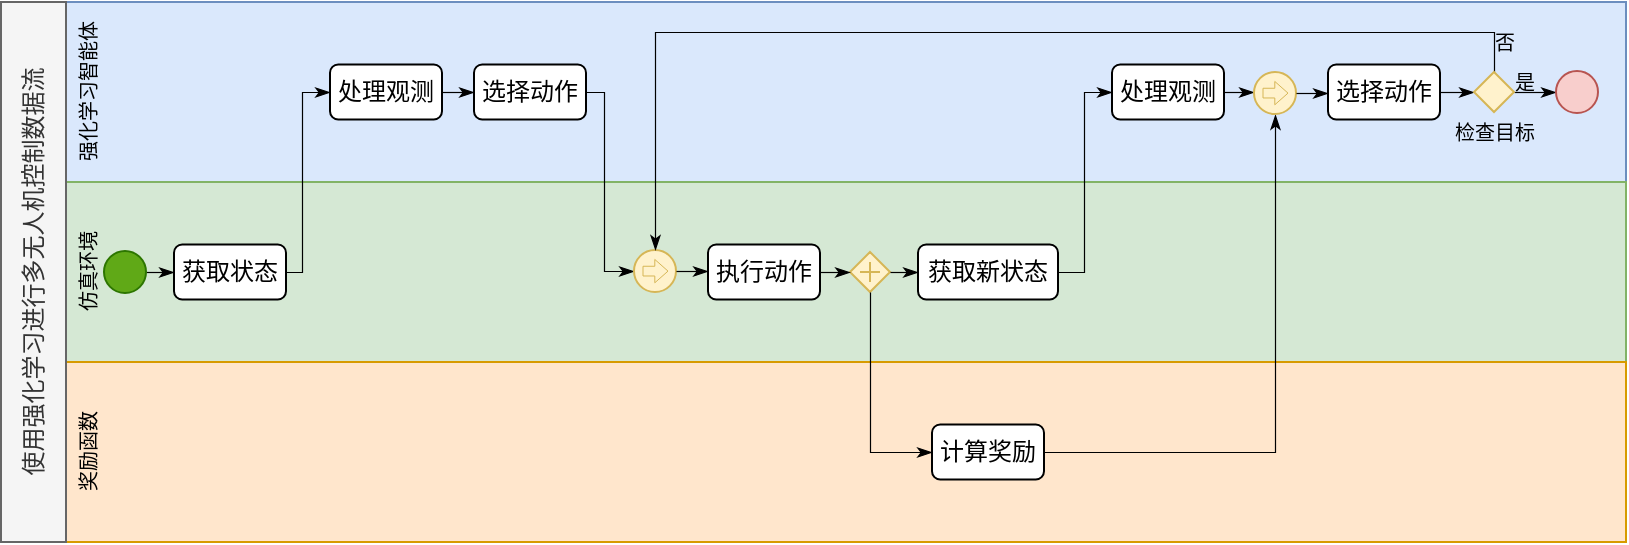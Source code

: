 <mxfile version="26.0.2">
  <diagram name="第 1 页" id="pwbyEX5tjVptzckvvFoN">
    <mxGraphModel dx="925" dy="530" grid="1" gridSize="10" guides="1" tooltips="1" connect="1" arrows="1" fold="1" page="1" pageScale="1" pageWidth="827" pageHeight="1169" math="0" shadow="0">
      <root>
        <mxCell id="0" />
        <mxCell id="1" parent="0" />
        <mxCell id="KOmMJ9XjBgBK_vWrJfue-1" value="" style="rounded=0;whiteSpace=wrap;html=1;fillColor=#dae8fc;strokeColor=#6c8ebf;" vertex="1" parent="1">
          <mxGeometry x="180" y="170" width="780" height="90" as="geometry" />
        </mxCell>
        <mxCell id="KOmMJ9XjBgBK_vWrJfue-2" value="" style="rounded=0;whiteSpace=wrap;html=1;fillColor=#d5e8d4;strokeColor=#82b366;" vertex="1" parent="1">
          <mxGeometry x="180" y="260" width="780" height="90" as="geometry" />
        </mxCell>
        <mxCell id="KOmMJ9XjBgBK_vWrJfue-3" value="" style="rounded=0;whiteSpace=wrap;html=1;fillColor=#ffe6cc;strokeColor=#d79b00;" vertex="1" parent="1">
          <mxGeometry x="180" y="350" width="780" height="90" as="geometry" />
        </mxCell>
        <mxCell id="KOmMJ9XjBgBK_vWrJfue-5" value="使用强化学习进行多无人机控制数据流" style="rounded=0;whiteSpace=wrap;html=1;rotation=-90;fillColor=#f5f5f5;fontColor=#333333;strokeColor=#666666;" vertex="1" parent="1">
          <mxGeometry x="28.75" y="288.75" width="270" height="32.5" as="geometry" />
        </mxCell>
        <mxCell id="KOmMJ9XjBgBK_vWrJfue-7" value="强化学习智能体" style="text;html=1;align=center;verticalAlign=middle;resizable=0;points=[];autosize=1;strokeColor=none;fillColor=none;rotation=-90;fontSize=10;" vertex="1" parent="1">
          <mxGeometry x="146" y="200" width="90" height="30" as="geometry" />
        </mxCell>
        <mxCell id="KOmMJ9XjBgBK_vWrJfue-8" value="仿真环境" style="text;html=1;align=center;verticalAlign=middle;resizable=0;points=[];autosize=1;strokeColor=none;fillColor=none;rotation=-90;fontSize=10;" vertex="1" parent="1">
          <mxGeometry x="161" y="290" width="60" height="30" as="geometry" />
        </mxCell>
        <mxCell id="KOmMJ9XjBgBK_vWrJfue-9" value="奖励函数" style="text;html=1;align=center;verticalAlign=middle;resizable=0;points=[];autosize=1;strokeColor=none;fillColor=none;rotation=-90;fontSize=10;" vertex="1" parent="1">
          <mxGeometry x="161" y="380" width="60" height="30" as="geometry" />
        </mxCell>
        <mxCell id="KOmMJ9XjBgBK_vWrJfue-43" style="edgeStyle=orthogonalEdgeStyle;rounded=0;orthogonalLoop=1;jettySize=auto;html=1;exitX=1;exitY=0.5;exitDx=0;exitDy=0;entryX=0;entryY=0.5;entryDx=0;entryDy=0;strokeWidth=0.6;endArrow=classicThin;endFill=1;" edge="1" parent="1" source="KOmMJ9XjBgBK_vWrJfue-10" target="KOmMJ9XjBgBK_vWrJfue-11">
          <mxGeometry relative="1" as="geometry" />
        </mxCell>
        <mxCell id="KOmMJ9XjBgBK_vWrJfue-10" value="" style="ellipse;whiteSpace=wrap;html=1;aspect=fixed;fillColor=#60a917;strokeColor=#2D7600;fontColor=#ffffff;" vertex="1" parent="1">
          <mxGeometry x="199" y="294.5" width="21" height="21" as="geometry" />
        </mxCell>
        <mxCell id="KOmMJ9XjBgBK_vWrJfue-44" style="edgeStyle=orthogonalEdgeStyle;rounded=0;orthogonalLoop=1;jettySize=auto;html=1;exitX=1;exitY=0.5;exitDx=0;exitDy=0;entryX=0;entryY=0.5;entryDx=0;entryDy=0;strokeWidth=0.6;endArrow=classicThin;endFill=1;jumpStyle=none;" edge="1" parent="1" source="KOmMJ9XjBgBK_vWrJfue-11" target="KOmMJ9XjBgBK_vWrJfue-12">
          <mxGeometry relative="1" as="geometry">
            <mxPoint x="294.0" y="305" as="sourcePoint" />
            <mxPoint x="328" y="215.0" as="targetPoint" />
            <Array as="points">
              <mxPoint x="298" y="305" />
              <mxPoint x="298" y="215" />
            </Array>
          </mxGeometry>
        </mxCell>
        <mxCell id="KOmMJ9XjBgBK_vWrJfue-11" value="获取状态" style="rounded=1;whiteSpace=wrap;html=1;" vertex="1" parent="1">
          <mxGeometry x="234" y="291.25" width="56" height="27.5" as="geometry" />
        </mxCell>
        <mxCell id="KOmMJ9XjBgBK_vWrJfue-45" style="edgeStyle=orthogonalEdgeStyle;rounded=0;orthogonalLoop=1;jettySize=auto;html=1;exitX=1;exitY=0.5;exitDx=0;exitDy=0;entryX=0;entryY=0.5;entryDx=0;entryDy=0;strokeWidth=0.6;endArrow=classicThin;endFill=1;" edge="1" parent="1" source="KOmMJ9XjBgBK_vWrJfue-12" target="KOmMJ9XjBgBK_vWrJfue-13">
          <mxGeometry relative="1" as="geometry" />
        </mxCell>
        <mxCell id="KOmMJ9XjBgBK_vWrJfue-12" value="处理观测" style="rounded=1;whiteSpace=wrap;html=1;" vertex="1" parent="1">
          <mxGeometry x="312" y="201.25" width="56" height="27.5" as="geometry" />
        </mxCell>
        <mxCell id="KOmMJ9XjBgBK_vWrJfue-46" style="edgeStyle=orthogonalEdgeStyle;rounded=0;orthogonalLoop=1;jettySize=auto;html=1;exitX=1;exitY=0.5;exitDx=0;exitDy=0;entryX=0;entryY=0.5;entryDx=0;entryDy=0;strokeWidth=0.6;endArrow=classicThin;endFill=1;" edge="1" parent="1" source="KOmMJ9XjBgBK_vWrJfue-13" target="KOmMJ9XjBgBK_vWrJfue-14">
          <mxGeometry relative="1" as="geometry">
            <mxPoint x="445" y="215" as="sourcePoint" />
            <mxPoint x="469.0" y="304.5" as="targetPoint" />
            <Array as="points">
              <mxPoint x="449" y="215" />
              <mxPoint x="449" y="304" />
            </Array>
          </mxGeometry>
        </mxCell>
        <mxCell id="KOmMJ9XjBgBK_vWrJfue-13" value="选择动作" style="rounded=1;whiteSpace=wrap;html=1;" vertex="1" parent="1">
          <mxGeometry x="384" y="201.25" width="56" height="27.5" as="geometry" />
        </mxCell>
        <mxCell id="KOmMJ9XjBgBK_vWrJfue-17" value="" style="group" vertex="1" connectable="0" parent="1">
          <mxGeometry x="464" y="294" width="21" height="21" as="geometry" />
        </mxCell>
        <mxCell id="KOmMJ9XjBgBK_vWrJfue-14" value="" style="ellipse;whiteSpace=wrap;html=1;aspect=fixed;fillColor=#fff2cc;strokeColor=#d6b656;" vertex="1" parent="KOmMJ9XjBgBK_vWrJfue-17">
          <mxGeometry width="21" height="21" as="geometry" />
        </mxCell>
        <mxCell id="KOmMJ9XjBgBK_vWrJfue-16" value="" style="shape=flexArrow;endArrow=classic;html=1;rounded=0;endWidth=6.301;endSize=2.032;width=4.865;strokeWidth=0.5;fillColor=#fff2cc;strokeColor=#d6b656;" edge="1" parent="KOmMJ9XjBgBK_vWrJfue-17">
          <mxGeometry width="50" height="50" relative="1" as="geometry">
            <mxPoint x="4" y="10.31" as="sourcePoint" />
            <mxPoint x="17" y="10.31" as="targetPoint" />
          </mxGeometry>
        </mxCell>
        <mxCell id="KOmMJ9XjBgBK_vWrJfue-19" value="执行动作" style="rounded=1;whiteSpace=wrap;html=1;" vertex="1" parent="1">
          <mxGeometry x="501" y="291.25" width="56" height="27.5" as="geometry" />
        </mxCell>
        <mxCell id="KOmMJ9XjBgBK_vWrJfue-52" style="edgeStyle=orthogonalEdgeStyle;rounded=0;orthogonalLoop=1;jettySize=auto;html=1;exitX=1;exitY=0.5;exitDx=0;exitDy=0;entryX=0.5;entryY=1;entryDx=0;entryDy=0;endArrow=classicThin;endFill=1;strokeWidth=0.6;" edge="1" parent="1" source="KOmMJ9XjBgBK_vWrJfue-20" target="KOmMJ9XjBgBK_vWrJfue-39">
          <mxGeometry relative="1" as="geometry" />
        </mxCell>
        <mxCell id="KOmMJ9XjBgBK_vWrJfue-20" value="计算奖励" style="rounded=1;whiteSpace=wrap;html=1;" vertex="1" parent="1">
          <mxGeometry x="613" y="381.25" width="56" height="27.5" as="geometry" />
        </mxCell>
        <mxCell id="KOmMJ9XjBgBK_vWrJfue-51" style="edgeStyle=orthogonalEdgeStyle;rounded=0;orthogonalLoop=1;jettySize=auto;html=1;exitX=1;exitY=0.5;exitDx=0;exitDy=0;entryX=0;entryY=0.5;entryDx=0;entryDy=0;endArrow=classicThin;endFill=1;strokeWidth=0.6;" edge="1" parent="1" source="KOmMJ9XjBgBK_vWrJfue-21" target="KOmMJ9XjBgBK_vWrJfue-22">
          <mxGeometry relative="1" as="geometry">
            <mxPoint x="669" y="305.0" as="sourcePoint" />
            <mxPoint x="699" y="215" as="targetPoint" />
            <Array as="points">
              <mxPoint x="689" y="305" />
              <mxPoint x="689" y="215" />
            </Array>
          </mxGeometry>
        </mxCell>
        <mxCell id="KOmMJ9XjBgBK_vWrJfue-21" value="获取新状态" style="rounded=1;whiteSpace=wrap;html=1;" vertex="1" parent="1">
          <mxGeometry x="606" y="291.25" width="70" height="27.5" as="geometry" />
        </mxCell>
        <mxCell id="KOmMJ9XjBgBK_vWrJfue-53" style="edgeStyle=orthogonalEdgeStyle;rounded=0;orthogonalLoop=1;jettySize=auto;html=1;exitX=1;exitY=0.5;exitDx=0;exitDy=0;entryX=0;entryY=0.5;entryDx=0;entryDy=0;endArrow=classicThin;endFill=1;strokeWidth=0.6;" edge="1" parent="1" source="KOmMJ9XjBgBK_vWrJfue-22" target="KOmMJ9XjBgBK_vWrJfue-39">
          <mxGeometry relative="1" as="geometry" />
        </mxCell>
        <mxCell id="KOmMJ9XjBgBK_vWrJfue-22" value="处理观测" style="rounded=1;whiteSpace=wrap;html=1;" vertex="1" parent="1">
          <mxGeometry x="703" y="201.25" width="56" height="27.5" as="geometry" />
        </mxCell>
        <mxCell id="KOmMJ9XjBgBK_vWrJfue-55" style="edgeStyle=orthogonalEdgeStyle;rounded=0;orthogonalLoop=1;jettySize=auto;html=1;exitX=1;exitY=0.5;exitDx=0;exitDy=0;entryX=0;entryY=0.5;entryDx=0;entryDy=0;endArrow=classicThin;endFill=1;strokeWidth=0.6;" edge="1" parent="1" source="KOmMJ9XjBgBK_vWrJfue-23" target="KOmMJ9XjBgBK_vWrJfue-35">
          <mxGeometry relative="1" as="geometry" />
        </mxCell>
        <mxCell id="KOmMJ9XjBgBK_vWrJfue-23" value="选择动作" style="rounded=1;whiteSpace=wrap;html=1;" vertex="1" parent="1">
          <mxGeometry x="811" y="201.25" width="56" height="27.5" as="geometry" />
        </mxCell>
        <mxCell id="KOmMJ9XjBgBK_vWrJfue-33" value="" style="group" vertex="1" connectable="0" parent="1">
          <mxGeometry x="572" y="295" width="20" height="20" as="geometry" />
        </mxCell>
        <mxCell id="KOmMJ9XjBgBK_vWrJfue-24" value="" style="rhombus;whiteSpace=wrap;html=1;fillColor=#fff2cc;strokeColor=#d6b656;container=0;" vertex="1" parent="KOmMJ9XjBgBK_vWrJfue-33">
          <mxGeometry width="20" height="20" as="geometry" />
        </mxCell>
        <mxCell id="KOmMJ9XjBgBK_vWrJfue-30" value="" style="endArrow=none;html=1;rounded=0;fillColor=#fff2cc;strokeColor=#d6b656;" edge="1" parent="KOmMJ9XjBgBK_vWrJfue-33">
          <mxGeometry width="50" height="50" relative="1" as="geometry">
            <mxPoint x="15" y="10" as="sourcePoint" />
            <mxPoint x="5" y="10" as="targetPoint" />
            <Array as="points">
              <mxPoint x="15" y="10" />
            </Array>
          </mxGeometry>
        </mxCell>
        <mxCell id="KOmMJ9XjBgBK_vWrJfue-31" value="" style="endArrow=none;html=1;rounded=0;fillColor=#fff2cc;strokeColor=#d6b656;" edge="1" parent="KOmMJ9XjBgBK_vWrJfue-33">
          <mxGeometry width="50" height="50" relative="1" as="geometry">
            <mxPoint x="10" y="15" as="sourcePoint" />
            <mxPoint x="10" y="5" as="targetPoint" />
            <Array as="points">
              <mxPoint x="10" y="15" />
            </Array>
          </mxGeometry>
        </mxCell>
        <mxCell id="KOmMJ9XjBgBK_vWrJfue-56" style="edgeStyle=orthogonalEdgeStyle;rounded=0;orthogonalLoop=1;jettySize=auto;html=1;exitX=1;exitY=0.5;exitDx=0;exitDy=0;entryX=0;entryY=0.5;entryDx=0;entryDy=0;endArrow=classicThin;endFill=1;strokeWidth=0.6;" edge="1" parent="1" source="KOmMJ9XjBgBK_vWrJfue-35" target="KOmMJ9XjBgBK_vWrJfue-42">
          <mxGeometry relative="1" as="geometry" />
        </mxCell>
        <mxCell id="KOmMJ9XjBgBK_vWrJfue-57" style="edgeStyle=orthogonalEdgeStyle;rounded=0;orthogonalLoop=1;jettySize=auto;html=1;exitX=0.5;exitY=0;exitDx=0;exitDy=0;entryX=0.5;entryY=0;entryDx=0;entryDy=0;endArrow=classicThin;endFill=1;strokeWidth=0.6;" edge="1" parent="1" source="KOmMJ9XjBgBK_vWrJfue-35" target="KOmMJ9XjBgBK_vWrJfue-14">
          <mxGeometry relative="1" as="geometry" />
        </mxCell>
        <mxCell id="KOmMJ9XjBgBK_vWrJfue-35" value="" style="rhombus;whiteSpace=wrap;html=1;fillColor=#fff2cc;strokeColor=#d6b656;container=0;" vertex="1" parent="1">
          <mxGeometry x="884" y="205" width="20" height="20" as="geometry" />
        </mxCell>
        <mxCell id="KOmMJ9XjBgBK_vWrJfue-38" value="" style="group" vertex="1" connectable="0" parent="1">
          <mxGeometry x="774" y="205" width="21" height="21" as="geometry" />
        </mxCell>
        <mxCell id="KOmMJ9XjBgBK_vWrJfue-39" value="" style="ellipse;whiteSpace=wrap;html=1;aspect=fixed;fillColor=#fff2cc;strokeColor=#d6b656;" vertex="1" parent="KOmMJ9XjBgBK_vWrJfue-38">
          <mxGeometry width="21" height="21" as="geometry" />
        </mxCell>
        <mxCell id="KOmMJ9XjBgBK_vWrJfue-40" value="" style="shape=flexArrow;endArrow=classic;html=1;rounded=0;endWidth=6.301;endSize=2.032;width=4.865;strokeWidth=0.5;fillColor=#fff2cc;strokeColor=#d6b656;" edge="1" parent="KOmMJ9XjBgBK_vWrJfue-38">
          <mxGeometry width="50" height="50" relative="1" as="geometry">
            <mxPoint x="4" y="10.31" as="sourcePoint" />
            <mxPoint x="17" y="10.31" as="targetPoint" />
          </mxGeometry>
        </mxCell>
        <mxCell id="KOmMJ9XjBgBK_vWrJfue-42" value="" style="ellipse;whiteSpace=wrap;html=1;aspect=fixed;fillColor=#f8cecc;strokeColor=#b85450;" vertex="1" parent="1">
          <mxGeometry x="925" y="204.5" width="21" height="21" as="geometry" />
        </mxCell>
        <mxCell id="KOmMJ9XjBgBK_vWrJfue-47" style="edgeStyle=orthogonalEdgeStyle;rounded=0;orthogonalLoop=1;jettySize=auto;html=1;exitX=1;exitY=0.5;exitDx=0;exitDy=0;entryX=0;entryY=0.5;entryDx=0;entryDy=0;endArrow=classicThin;endFill=1;strokeWidth=0.6;" edge="1" parent="1" source="KOmMJ9XjBgBK_vWrJfue-14" target="KOmMJ9XjBgBK_vWrJfue-19">
          <mxGeometry relative="1" as="geometry" />
        </mxCell>
        <mxCell id="KOmMJ9XjBgBK_vWrJfue-48" style="edgeStyle=orthogonalEdgeStyle;rounded=0;orthogonalLoop=1;jettySize=auto;html=1;exitX=1;exitY=0.5;exitDx=0;exitDy=0;entryX=0;entryY=0.5;entryDx=0;entryDy=0;strokeWidth=0.6;endArrow=classicThin;endFill=1;" edge="1" parent="1" source="KOmMJ9XjBgBK_vWrJfue-19" target="KOmMJ9XjBgBK_vWrJfue-24">
          <mxGeometry relative="1" as="geometry" />
        </mxCell>
        <mxCell id="KOmMJ9XjBgBK_vWrJfue-49" style="edgeStyle=orthogonalEdgeStyle;rounded=0;orthogonalLoop=1;jettySize=auto;html=1;exitX=1;exitY=0.5;exitDx=0;exitDy=0;entryX=0;entryY=0.5;entryDx=0;entryDy=0;strokeWidth=0.6;endArrow=classicThin;endFill=1;" edge="1" parent="1" source="KOmMJ9XjBgBK_vWrJfue-24" target="KOmMJ9XjBgBK_vWrJfue-21">
          <mxGeometry relative="1" as="geometry" />
        </mxCell>
        <mxCell id="KOmMJ9XjBgBK_vWrJfue-50" style="edgeStyle=orthogonalEdgeStyle;rounded=0;orthogonalLoop=1;jettySize=auto;html=1;exitX=0.5;exitY=1;exitDx=0;exitDy=0;entryX=0;entryY=0.5;entryDx=0;entryDy=0;strokeWidth=0.6;endArrow=classicThin;endFill=1;" edge="1" parent="1" source="KOmMJ9XjBgBK_vWrJfue-24" target="KOmMJ9XjBgBK_vWrJfue-20">
          <mxGeometry relative="1" as="geometry" />
        </mxCell>
        <mxCell id="KOmMJ9XjBgBK_vWrJfue-54" style="edgeStyle=orthogonalEdgeStyle;rounded=0;orthogonalLoop=1;jettySize=auto;html=1;exitX=1;exitY=0.5;exitDx=0;exitDy=0;entryX=0;entryY=0.5;entryDx=0;entryDy=0;endArrow=classicThin;endFill=1;strokeWidth=0.6;" edge="1" parent="1" source="KOmMJ9XjBgBK_vWrJfue-39" target="KOmMJ9XjBgBK_vWrJfue-23">
          <mxGeometry relative="1" as="geometry" />
        </mxCell>
        <mxCell id="KOmMJ9XjBgBK_vWrJfue-58" value="检查目标" style="text;html=1;align=center;verticalAlign=middle;resizable=0;points=[];autosize=1;strokeColor=none;fillColor=none;fontSize=10;" vertex="1" parent="1">
          <mxGeometry x="864" y="220" width="60" height="30" as="geometry" />
        </mxCell>
        <mxCell id="KOmMJ9XjBgBK_vWrJfue-59" value="是" style="text;html=1;align=center;verticalAlign=middle;resizable=0;points=[];autosize=1;strokeColor=none;fillColor=none;fontSize=10;" vertex="1" parent="1">
          <mxGeometry x="894" y="195" width="30" height="30" as="geometry" />
        </mxCell>
        <mxCell id="KOmMJ9XjBgBK_vWrJfue-60" value="否" style="text;html=1;align=center;verticalAlign=middle;resizable=0;points=[];autosize=1;strokeColor=none;fillColor=none;fontSize=10;" vertex="1" parent="1">
          <mxGeometry x="884" y="174.5" width="30" height="30" as="geometry" />
        </mxCell>
      </root>
    </mxGraphModel>
  </diagram>
</mxfile>
